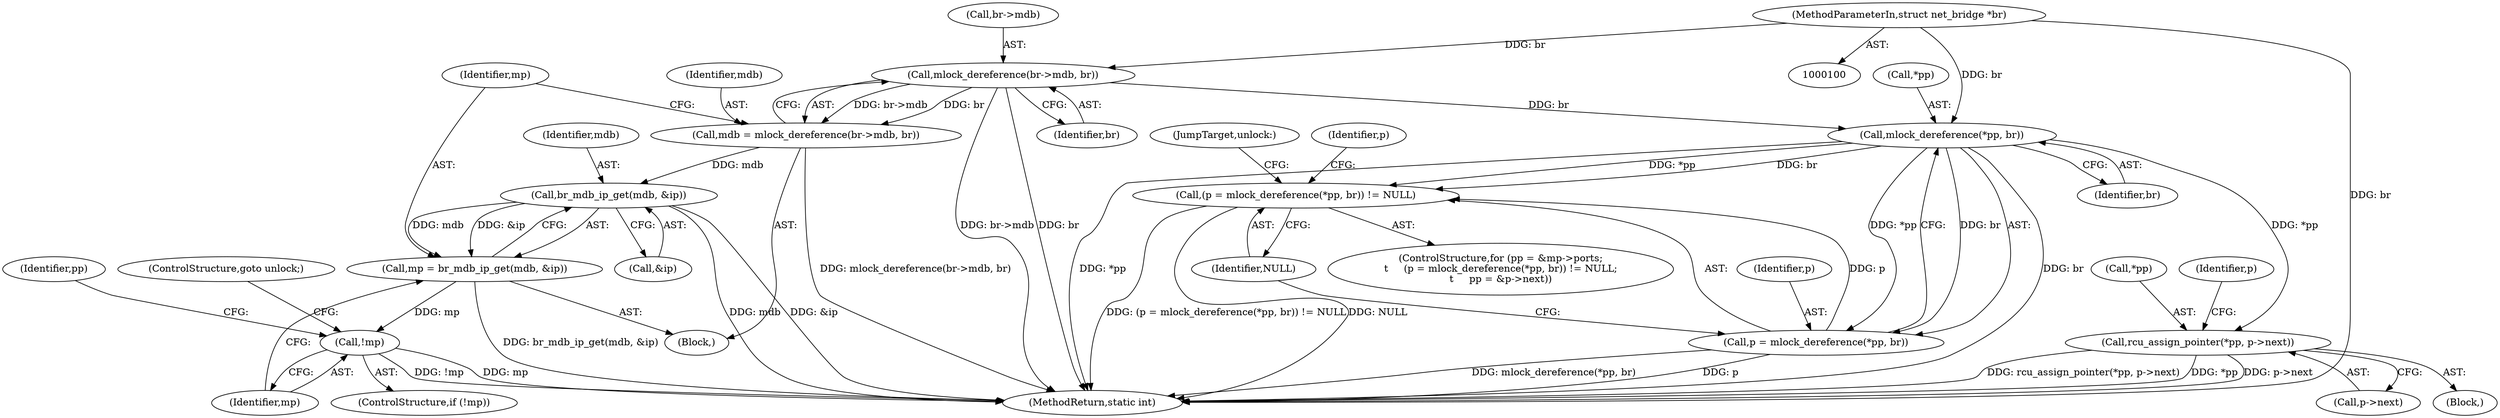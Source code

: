 digraph "0_linux_c7e8e8a8f7a70b343ca1e0f90a31e35ab2d16de1@API" {
"1000186" [label="(Call,mlock_dereference(br->mdb, br))"];
"1000101" [label="(MethodParameterIn,struct net_bridge *br)"];
"1000184" [label="(Call,mdb = mlock_dereference(br->mdb, br))"];
"1000193" [label="(Call,br_mdb_ip_get(mdb, &ip))"];
"1000191" [label="(Call,mp = br_mdb_ip_get(mdb, &ip))"];
"1000198" [label="(Call,!mp)"];
"1000211" [label="(Call,mlock_dereference(*pp, br))"];
"1000208" [label="(Call,(p = mlock_dereference(*pp, br)) != NULL)"];
"1000209" [label="(Call,p = mlock_dereference(*pp, br))"];
"1000250" [label="(Call,rcu_assign_pointer(*pp, p->next))"];
"1000251" [label="(Call,*pp)"];
"1000203" [label="(Identifier,pp)"];
"1000190" [label="(Identifier,br)"];
"1000187" [label="(Call,br->mdb)"];
"1000192" [label="(Identifier,mp)"];
"1000103" [label="(Block,)"];
"1000215" [label="(Identifier,NULL)"];
"1000193" [label="(Call,br_mdb_ip_get(mdb, &ip))"];
"1000212" [label="(Call,*pp)"];
"1000210" [label="(Identifier,p)"];
"1000201" [label="(ControlStructure,for (pp = &mp->ports;\n\t     (p = mlock_dereference(*pp, br)) != NULL;\n\t     pp = &p->next))"];
"1000197" [label="(ControlStructure,if (!mp))"];
"1000186" [label="(Call,mlock_dereference(br->mdb, br))"];
"1000250" [label="(Call,rcu_assign_pointer(*pp, p->next))"];
"1000185" [label="(Identifier,mdb)"];
"1000199" [label="(Identifier,mp)"];
"1000222" [label="(Block,)"];
"1000259" [label="(Identifier,p)"];
"1000253" [label="(Call,p->next)"];
"1000191" [label="(Call,mp = br_mdb_ip_get(mdb, &ip))"];
"1000309" [label="(MethodReturn,static int)"];
"1000200" [label="(ControlStructure,goto unlock;)"];
"1000209" [label="(Call,p = mlock_dereference(*pp, br))"];
"1000301" [label="(JumpTarget,unlock:)"];
"1000214" [label="(Identifier,br)"];
"1000195" [label="(Call,&ip)"];
"1000208" [label="(Call,(p = mlock_dereference(*pp, br)) != NULL)"];
"1000227" [label="(Identifier,p)"];
"1000194" [label="(Identifier,mdb)"];
"1000211" [label="(Call,mlock_dereference(*pp, br))"];
"1000198" [label="(Call,!mp)"];
"1000184" [label="(Call,mdb = mlock_dereference(br->mdb, br))"];
"1000101" [label="(MethodParameterIn,struct net_bridge *br)"];
"1000186" -> "1000184"  [label="AST: "];
"1000186" -> "1000190"  [label="CFG: "];
"1000187" -> "1000186"  [label="AST: "];
"1000190" -> "1000186"  [label="AST: "];
"1000184" -> "1000186"  [label="CFG: "];
"1000186" -> "1000309"  [label="DDG: br->mdb"];
"1000186" -> "1000309"  [label="DDG: br"];
"1000186" -> "1000184"  [label="DDG: br->mdb"];
"1000186" -> "1000184"  [label="DDG: br"];
"1000101" -> "1000186"  [label="DDG: br"];
"1000186" -> "1000211"  [label="DDG: br"];
"1000101" -> "1000100"  [label="AST: "];
"1000101" -> "1000309"  [label="DDG: br"];
"1000101" -> "1000211"  [label="DDG: br"];
"1000184" -> "1000103"  [label="AST: "];
"1000185" -> "1000184"  [label="AST: "];
"1000192" -> "1000184"  [label="CFG: "];
"1000184" -> "1000309"  [label="DDG: mlock_dereference(br->mdb, br)"];
"1000184" -> "1000193"  [label="DDG: mdb"];
"1000193" -> "1000191"  [label="AST: "];
"1000193" -> "1000195"  [label="CFG: "];
"1000194" -> "1000193"  [label="AST: "];
"1000195" -> "1000193"  [label="AST: "];
"1000191" -> "1000193"  [label="CFG: "];
"1000193" -> "1000309"  [label="DDG: mdb"];
"1000193" -> "1000309"  [label="DDG: &ip"];
"1000193" -> "1000191"  [label="DDG: mdb"];
"1000193" -> "1000191"  [label="DDG: &ip"];
"1000191" -> "1000103"  [label="AST: "];
"1000192" -> "1000191"  [label="AST: "];
"1000199" -> "1000191"  [label="CFG: "];
"1000191" -> "1000309"  [label="DDG: br_mdb_ip_get(mdb, &ip)"];
"1000191" -> "1000198"  [label="DDG: mp"];
"1000198" -> "1000197"  [label="AST: "];
"1000198" -> "1000199"  [label="CFG: "];
"1000199" -> "1000198"  [label="AST: "];
"1000200" -> "1000198"  [label="CFG: "];
"1000203" -> "1000198"  [label="CFG: "];
"1000198" -> "1000309"  [label="DDG: mp"];
"1000198" -> "1000309"  [label="DDG: !mp"];
"1000211" -> "1000209"  [label="AST: "];
"1000211" -> "1000214"  [label="CFG: "];
"1000212" -> "1000211"  [label="AST: "];
"1000214" -> "1000211"  [label="AST: "];
"1000209" -> "1000211"  [label="CFG: "];
"1000211" -> "1000309"  [label="DDG: br"];
"1000211" -> "1000309"  [label="DDG: *pp"];
"1000211" -> "1000208"  [label="DDG: *pp"];
"1000211" -> "1000208"  [label="DDG: br"];
"1000211" -> "1000209"  [label="DDG: *pp"];
"1000211" -> "1000209"  [label="DDG: br"];
"1000211" -> "1000250"  [label="DDG: *pp"];
"1000208" -> "1000201"  [label="AST: "];
"1000208" -> "1000215"  [label="CFG: "];
"1000209" -> "1000208"  [label="AST: "];
"1000215" -> "1000208"  [label="AST: "];
"1000227" -> "1000208"  [label="CFG: "];
"1000301" -> "1000208"  [label="CFG: "];
"1000208" -> "1000309"  [label="DDG: (p = mlock_dereference(*pp, br)) != NULL"];
"1000208" -> "1000309"  [label="DDG: NULL"];
"1000209" -> "1000208"  [label="DDG: p"];
"1000210" -> "1000209"  [label="AST: "];
"1000215" -> "1000209"  [label="CFG: "];
"1000209" -> "1000309"  [label="DDG: p"];
"1000209" -> "1000309"  [label="DDG: mlock_dereference(*pp, br)"];
"1000250" -> "1000222"  [label="AST: "];
"1000250" -> "1000253"  [label="CFG: "];
"1000251" -> "1000250"  [label="AST: "];
"1000253" -> "1000250"  [label="AST: "];
"1000259" -> "1000250"  [label="CFG: "];
"1000250" -> "1000309"  [label="DDG: *pp"];
"1000250" -> "1000309"  [label="DDG: p->next"];
"1000250" -> "1000309"  [label="DDG: rcu_assign_pointer(*pp, p->next)"];
}

